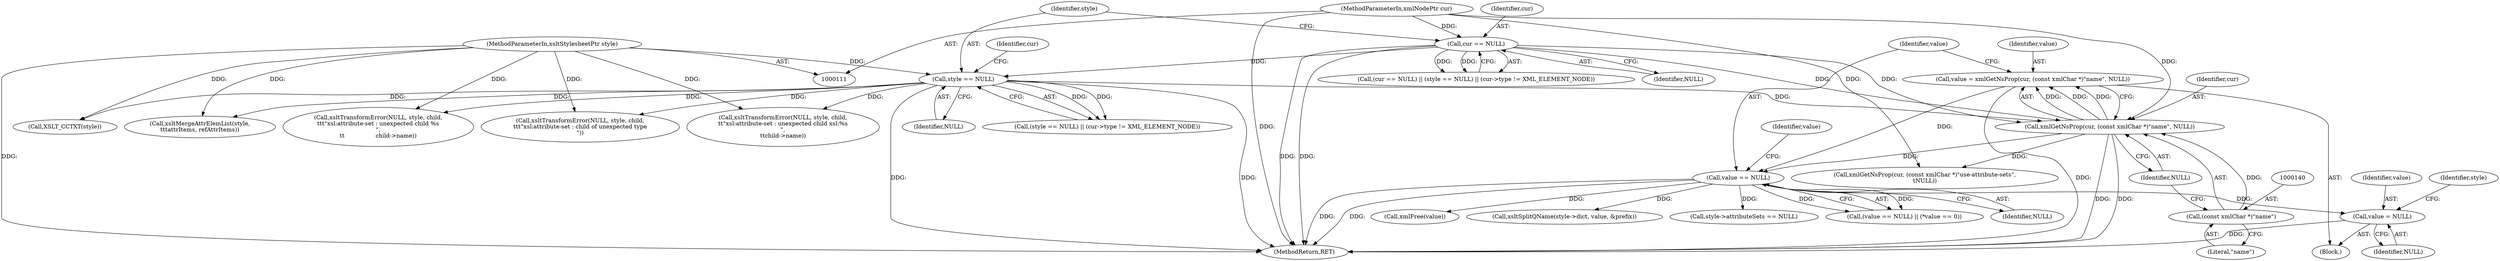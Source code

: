 digraph "0_Chrome_96dbafe288dbe2f0cc45fa3c39daf6d0c37acbab_11@pointer" {
"1000172" [label="(Call,value = NULL)"];
"1000145" [label="(Call,value == NULL)"];
"1000135" [label="(Call,value = xmlGetNsProp(cur, (const xmlChar *)\"name\", NULL))"];
"1000137" [label="(Call,xmlGetNsProp(cur, (const xmlChar *)\"name\", NULL))"];
"1000122" [label="(Call,cur == NULL)"];
"1000113" [label="(MethodParameterIn,xmlNodePtr cur)"];
"1000139" [label="(Call,(const xmlChar *)\"name\")"];
"1000126" [label="(Call,style == NULL)"];
"1000112" [label="(MethodParameterIn,xsltStylesheetPtr style)"];
"1000122" [label="(Call,cur == NULL)"];
"1000150" [label="(Identifier,value)"];
"1000141" [label="(Literal,\"name\")"];
"1000142" [label="(Identifier,NULL)"];
"1000444" [label="(Call,xsltMergeAttrElemList(style,\n\t\t\tattrItems, refAttrItems))"];
"1000176" [label="(Call,style->attributeSets == NULL)"];
"1000128" [label="(Identifier,NULL)"];
"1000136" [label="(Identifier,value)"];
"1000139" [label="(Call,(const xmlChar *)\"name\")"];
"1000121" [label="(Call,(cur == NULL) || (style == NULL) || (cur->type != XML_ELEMENT_NODE))"];
"1000144" [label="(Call,(value == NULL) || (*value == 0))"];
"1000131" [label="(Identifier,cur)"];
"1000478" [label="(MethodReturn,RET)"];
"1000248" [label="(Call,xsltTransformError(NULL, style, child,\n\t\t\t\"xsl:attribute-set : child of unexpected type\n\"))"];
"1000260" [label="(Call,xsltTransformError(NULL, style, child,\n\t\t\"xsl:attribute-set : unexpected child xsl:%s\n\",\n\t\tchild->name))"];
"1000135" [label="(Call,value = xmlGetNsProp(cur, (const xmlChar *)\"name\", NULL))"];
"1000174" [label="(Identifier,NULL)"];
"1000114" [label="(Block,)"];
"1000112" [label="(MethodParameterIn,xsltStylesheetPtr style)"];
"1000137" [label="(Call,xmlGetNsProp(cur, (const xmlChar *)\"name\", NULL))"];
"1000125" [label="(Call,(style == NULL) || (cur->type != XML_ELEMENT_NODE))"];
"1000173" [label="(Identifier,value)"];
"1000147" [label="(Identifier,NULL)"];
"1000138" [label="(Identifier,cur)"];
"1000239" [label="(Call,xsltTransformError(NULL, style, child,\n\t\t\t\"xsl:attribute-set : unexpected child %s\n\",\n\t\t                 child->name))"];
"1000145" [label="(Call,value == NULL)"];
"1000126" [label="(Call,style == NULL)"];
"1000113" [label="(MethodParameterIn,xmlNodePtr cur)"];
"1000178" [label="(Identifier,style)"];
"1000123" [label="(Identifier,cur)"];
"1000124" [label="(Identifier,NULL)"];
"1000158" [label="(Call,xmlFree(value))"];
"1000127" [label="(Identifier,style)"];
"1000327" [label="(Call,XSLT_CCTXT(style))"];
"1000146" [label="(Identifier,value)"];
"1000338" [label="(Call,xmlGetNsProp(cur, (const xmlChar *)\"use-attribute-sets\",\n\tNULL))"];
"1000163" [label="(Call,xsltSplitQName(style->dict, value, &prefix))"];
"1000172" [label="(Call,value = NULL)"];
"1000172" -> "1000114"  [label="AST: "];
"1000172" -> "1000174"  [label="CFG: "];
"1000173" -> "1000172"  [label="AST: "];
"1000174" -> "1000172"  [label="AST: "];
"1000178" -> "1000172"  [label="CFG: "];
"1000172" -> "1000478"  [label="DDG: "];
"1000145" -> "1000172"  [label="DDG: "];
"1000145" -> "1000144"  [label="AST: "];
"1000145" -> "1000147"  [label="CFG: "];
"1000146" -> "1000145"  [label="AST: "];
"1000147" -> "1000145"  [label="AST: "];
"1000150" -> "1000145"  [label="CFG: "];
"1000144" -> "1000145"  [label="CFG: "];
"1000145" -> "1000478"  [label="DDG: "];
"1000145" -> "1000478"  [label="DDG: "];
"1000145" -> "1000144"  [label="DDG: "];
"1000145" -> "1000144"  [label="DDG: "];
"1000135" -> "1000145"  [label="DDG: "];
"1000137" -> "1000145"  [label="DDG: "];
"1000145" -> "1000158"  [label="DDG: "];
"1000145" -> "1000163"  [label="DDG: "];
"1000145" -> "1000176"  [label="DDG: "];
"1000135" -> "1000114"  [label="AST: "];
"1000135" -> "1000137"  [label="CFG: "];
"1000136" -> "1000135"  [label="AST: "];
"1000137" -> "1000135"  [label="AST: "];
"1000146" -> "1000135"  [label="CFG: "];
"1000135" -> "1000478"  [label="DDG: "];
"1000137" -> "1000135"  [label="DDG: "];
"1000137" -> "1000135"  [label="DDG: "];
"1000137" -> "1000135"  [label="DDG: "];
"1000137" -> "1000142"  [label="CFG: "];
"1000138" -> "1000137"  [label="AST: "];
"1000139" -> "1000137"  [label="AST: "];
"1000142" -> "1000137"  [label="AST: "];
"1000137" -> "1000478"  [label="DDG: "];
"1000137" -> "1000478"  [label="DDG: "];
"1000122" -> "1000137"  [label="DDG: "];
"1000122" -> "1000137"  [label="DDG: "];
"1000113" -> "1000137"  [label="DDG: "];
"1000139" -> "1000137"  [label="DDG: "];
"1000126" -> "1000137"  [label="DDG: "];
"1000137" -> "1000338"  [label="DDG: "];
"1000122" -> "1000121"  [label="AST: "];
"1000122" -> "1000124"  [label="CFG: "];
"1000123" -> "1000122"  [label="AST: "];
"1000124" -> "1000122"  [label="AST: "];
"1000127" -> "1000122"  [label="CFG: "];
"1000121" -> "1000122"  [label="CFG: "];
"1000122" -> "1000478"  [label="DDG: "];
"1000122" -> "1000478"  [label="DDG: "];
"1000122" -> "1000121"  [label="DDG: "];
"1000122" -> "1000121"  [label="DDG: "];
"1000113" -> "1000122"  [label="DDG: "];
"1000122" -> "1000126"  [label="DDG: "];
"1000113" -> "1000111"  [label="AST: "];
"1000113" -> "1000478"  [label="DDG: "];
"1000113" -> "1000338"  [label="DDG: "];
"1000139" -> "1000141"  [label="CFG: "];
"1000140" -> "1000139"  [label="AST: "];
"1000141" -> "1000139"  [label="AST: "];
"1000142" -> "1000139"  [label="CFG: "];
"1000126" -> "1000125"  [label="AST: "];
"1000126" -> "1000128"  [label="CFG: "];
"1000127" -> "1000126"  [label="AST: "];
"1000128" -> "1000126"  [label="AST: "];
"1000131" -> "1000126"  [label="CFG: "];
"1000125" -> "1000126"  [label="CFG: "];
"1000126" -> "1000478"  [label="DDG: "];
"1000126" -> "1000478"  [label="DDG: "];
"1000126" -> "1000125"  [label="DDG: "];
"1000126" -> "1000125"  [label="DDG: "];
"1000112" -> "1000126"  [label="DDG: "];
"1000126" -> "1000239"  [label="DDG: "];
"1000126" -> "1000248"  [label="DDG: "];
"1000126" -> "1000260"  [label="DDG: "];
"1000126" -> "1000327"  [label="DDG: "];
"1000126" -> "1000444"  [label="DDG: "];
"1000112" -> "1000111"  [label="AST: "];
"1000112" -> "1000478"  [label="DDG: "];
"1000112" -> "1000239"  [label="DDG: "];
"1000112" -> "1000248"  [label="DDG: "];
"1000112" -> "1000260"  [label="DDG: "];
"1000112" -> "1000327"  [label="DDG: "];
"1000112" -> "1000444"  [label="DDG: "];
}
